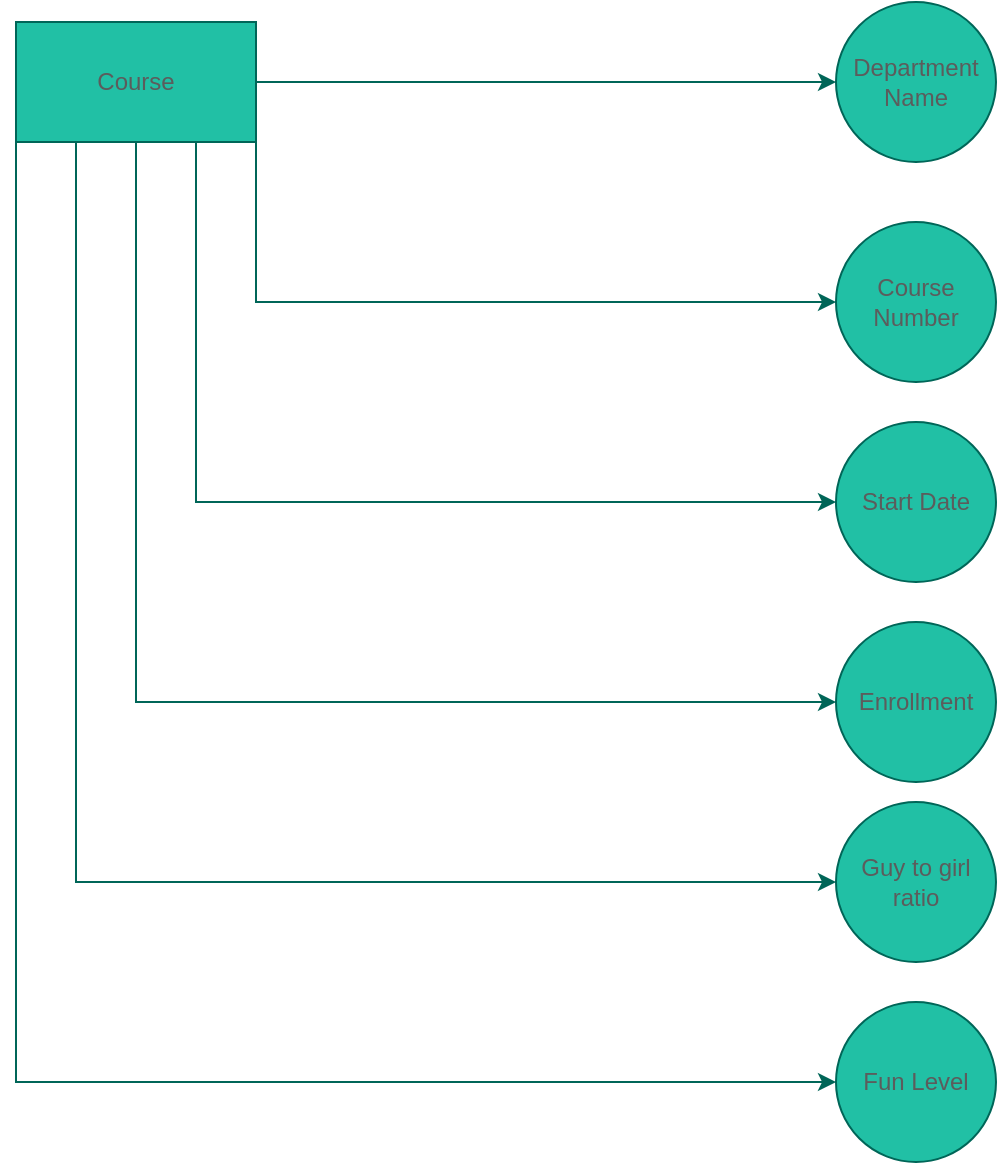 <mxfile>
    <diagram id="ZO8bSK2hChLesPN-1yEf" name="Page-1">
        <mxGraphModel dx="707" dy="899" grid="1" gridSize="10" guides="1" tooltips="1" connect="1" arrows="1" fold="1" page="1" pageScale="1" pageWidth="850" pageHeight="1100" math="0" shadow="0">
            <root>
                <mxCell id="0"/>
                <mxCell id="1" parent="0"/>
                <mxCell id="9" style="edgeStyle=orthogonalEdgeStyle;rounded=0;sketch=0;orthogonalLoop=1;jettySize=auto;html=1;fontColor=#5C5C5C;strokeColor=#006658;fillColor=#21C0A5;entryX=0;entryY=0.5;entryDx=0;entryDy=0;" edge="1" parent="1" source="2" target="22">
                    <mxGeometry relative="1" as="geometry">
                        <mxPoint x="590" y="160" as="targetPoint"/>
                    </mxGeometry>
                </mxCell>
                <mxCell id="15" style="edgeStyle=orthogonalEdgeStyle;rounded=0;sketch=0;orthogonalLoop=1;jettySize=auto;html=1;exitX=1;exitY=1;exitDx=0;exitDy=0;entryX=0;entryY=0.5;entryDx=0;entryDy=0;fontColor=#5C5C5C;strokeColor=#006658;fillColor=#21C0A5;" edge="1" parent="1" source="2" target="12">
                    <mxGeometry relative="1" as="geometry"/>
                </mxCell>
                <mxCell id="16" style="edgeStyle=orthogonalEdgeStyle;rounded=0;sketch=0;orthogonalLoop=1;jettySize=auto;html=1;exitX=0.75;exitY=1;exitDx=0;exitDy=0;entryX=0;entryY=0.5;entryDx=0;entryDy=0;fontColor=#5C5C5C;strokeColor=#006658;fillColor=#21C0A5;" edge="1" parent="1" source="2" target="13">
                    <mxGeometry relative="1" as="geometry"/>
                </mxCell>
                <mxCell id="17" style="edgeStyle=orthogonalEdgeStyle;rounded=0;sketch=0;orthogonalLoop=1;jettySize=auto;html=1;exitX=0.5;exitY=1;exitDx=0;exitDy=0;entryX=0;entryY=0.5;entryDx=0;entryDy=0;fontColor=#5C5C5C;strokeColor=#006658;fillColor=#21C0A5;" edge="1" parent="1" source="2" target="14">
                    <mxGeometry relative="1" as="geometry"/>
                </mxCell>
                <mxCell id="19" style="edgeStyle=orthogonalEdgeStyle;rounded=0;sketch=0;orthogonalLoop=1;jettySize=auto;html=1;exitX=0.25;exitY=1;exitDx=0;exitDy=0;entryX=0;entryY=0.5;entryDx=0;entryDy=0;fontColor=#5C5C5C;strokeColor=#006658;fillColor=#21C0A5;" edge="1" parent="1" source="2" target="18">
                    <mxGeometry relative="1" as="geometry"/>
                </mxCell>
                <mxCell id="21" style="edgeStyle=orthogonalEdgeStyle;rounded=0;sketch=0;orthogonalLoop=1;jettySize=auto;html=1;exitX=0;exitY=1;exitDx=0;exitDy=0;entryX=0;entryY=0.5;entryDx=0;entryDy=0;fontColor=#5C5C5C;strokeColor=#006658;fillColor=#21C0A5;" edge="1" parent="1" source="2" target="20">
                    <mxGeometry relative="1" as="geometry"/>
                </mxCell>
                <mxCell id="2" value="Course" style="rounded=0;whiteSpace=wrap;html=1;fillColor=#21C0A5;strokeColor=#006658;fontColor=#5C5C5C;" vertex="1" parent="1">
                    <mxGeometry x="200" y="130" width="120" height="60" as="geometry"/>
                </mxCell>
                <mxCell id="12" value="Course Number" style="ellipse;whiteSpace=wrap;html=1;aspect=fixed;rounded=0;sketch=0;fontColor=#5C5C5C;strokeColor=#006658;fillColor=#21C0A5;" vertex="1" parent="1">
                    <mxGeometry x="610" y="230" width="80" height="80" as="geometry"/>
                </mxCell>
                <mxCell id="13" value="Start Date" style="ellipse;whiteSpace=wrap;html=1;aspect=fixed;rounded=0;sketch=0;fontColor=#5C5C5C;strokeColor=#006658;fillColor=#21C0A5;" vertex="1" parent="1">
                    <mxGeometry x="610" y="330" width="80" height="80" as="geometry"/>
                </mxCell>
                <mxCell id="14" value="Enrollment" style="ellipse;whiteSpace=wrap;html=1;aspect=fixed;rounded=0;sketch=0;fontColor=#5C5C5C;strokeColor=#006658;fillColor=#21C0A5;" vertex="1" parent="1">
                    <mxGeometry x="610" y="430" width="80" height="80" as="geometry"/>
                </mxCell>
                <mxCell id="18" value="Guy to girl ratio" style="ellipse;whiteSpace=wrap;html=1;aspect=fixed;rounded=0;sketch=0;fontColor=#5C5C5C;strokeColor=#006658;fillColor=#21C0A5;" vertex="1" parent="1">
                    <mxGeometry x="610" y="520" width="80" height="80" as="geometry"/>
                </mxCell>
                <mxCell id="20" value="Fun Level" style="ellipse;whiteSpace=wrap;html=1;aspect=fixed;rounded=0;sketch=0;fontColor=#5C5C5C;strokeColor=#006658;fillColor=#21C0A5;" vertex="1" parent="1">
                    <mxGeometry x="610" y="620" width="80" height="80" as="geometry"/>
                </mxCell>
                <mxCell id="22" value="Department Name" style="ellipse;whiteSpace=wrap;html=1;aspect=fixed;rounded=0;sketch=0;fontColor=#5C5C5C;strokeColor=#006658;fillColor=#21C0A5;" vertex="1" parent="1">
                    <mxGeometry x="610" y="120" width="80" height="80" as="geometry"/>
                </mxCell>
            </root>
        </mxGraphModel>
    </diagram>
</mxfile>